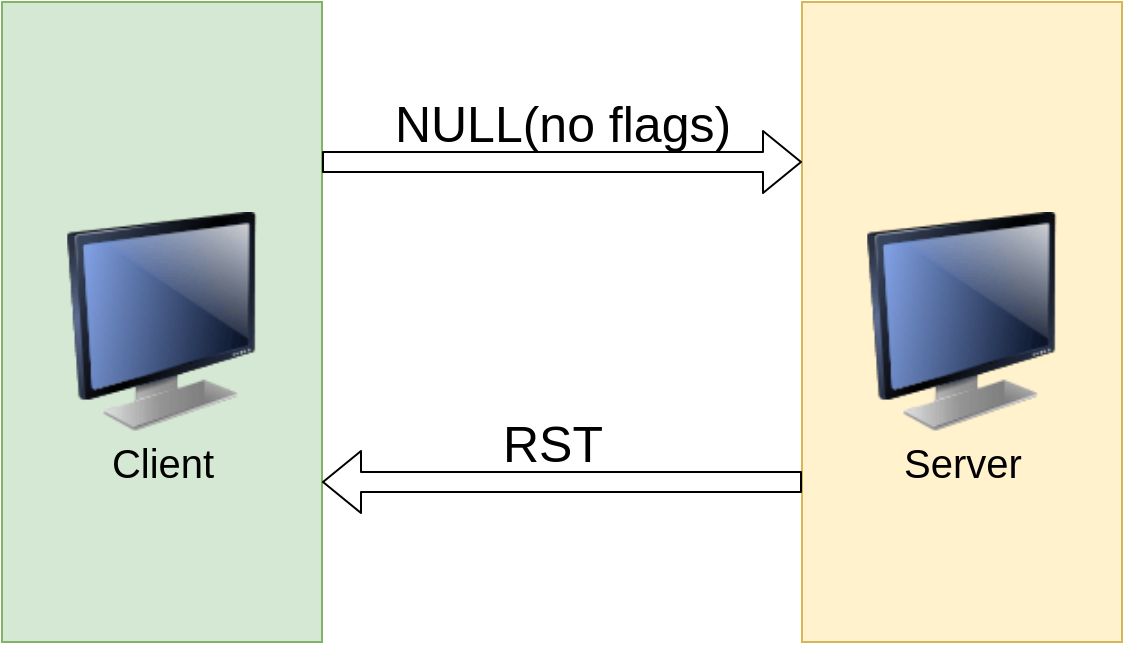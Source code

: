 <mxfile version="12.2.4" pages="1"><diagram id="_kNhwMv999cxUoDx4Da3" name="Page-1"><mxGraphModel dx="535" dy="516" grid="1" gridSize="10" guides="1" tooltips="1" connect="1" arrows="1" fold="1" page="0" pageScale="1" pageWidth="827" pageHeight="1169" math="0" shadow="0"><root><mxCell id="0"/><mxCell id="1" parent="0"/><mxCell id="6jXpU4frXlMFKdzDwznb-7" value="" style="rounded=0;whiteSpace=wrap;html=1;glass=0;shadow=0;sketch=0;fillColor=#fff2cc;strokeColor=#d6b656;" parent="1" vertex="1"><mxGeometry x="480" y="160" width="160" height="320" as="geometry"/></mxCell><mxCell id="6jXpU4frXlMFKdzDwznb-5" value="" style="rounded=0;whiteSpace=wrap;html=1;glass=0;shadow=0;sketch=0;fillColor=#d5e8d4;strokeColor=#82b366;" parent="1" vertex="1"><mxGeometry x="80" y="160" width="160" height="320" as="geometry"/></mxCell><mxCell id="6jXpU4frXlMFKdzDwznb-3" value="" style="image;html=1;image=img/lib/clip_art/computers/Monitor_128x128.png" parent="1" vertex="1"><mxGeometry x="110" y="265" width="100" height="110" as="geometry"/></mxCell><mxCell id="6jXpU4frXlMFKdzDwznb-6" value="" style="image;html=1;image=img/lib/clip_art/computers/Monitor_128x128.png" parent="1" vertex="1"><mxGeometry x="510" y="265" width="100" height="110" as="geometry"/></mxCell><mxCell id="6jXpU4frXlMFKdzDwznb-8" value="" style="shape=flexArrow;endArrow=classic;html=1;entryX=0;entryY=0.25;entryDx=0;entryDy=0;exitX=1;exitY=0.25;exitDx=0;exitDy=0;" parent="1" source="6jXpU4frXlMFKdzDwznb-5" target="6jXpU4frXlMFKdzDwznb-7" edge="1"><mxGeometry width="50" height="50" relative="1" as="geometry"><mxPoint x="260" y="260" as="sourcePoint"/><mxPoint x="460" y="240" as="targetPoint"/></mxGeometry></mxCell><mxCell id="6jXpU4frXlMFKdzDwznb-11" value="&lt;font style=&quot;font-size: 20px&quot;&gt;Client&lt;/font&gt;" style="text;html=1;align=center;verticalAlign=middle;resizable=0;points=[];autosize=1;" parent="1" vertex="1"><mxGeometry x="125" y="380" width="70" height="20" as="geometry"/></mxCell><mxCell id="6jXpU4frXlMFKdzDwznb-12" value="&lt;font style=&quot;font-size: 20px&quot;&gt;Server&lt;/font&gt;" style="text;html=1;align=center;verticalAlign=middle;resizable=0;points=[];autosize=1;" parent="1" vertex="1"><mxGeometry x="525" y="380" width="70" height="20" as="geometry"/></mxCell><mxCell id="6jXpU4frXlMFKdzDwznb-13" value="&lt;font style=&quot;font-size: 25px&quot;&gt;NULL(no flags)&lt;/font&gt;" style="text;html=1;align=center;verticalAlign=middle;resizable=0;points=[];autosize=1;" parent="1" vertex="1"><mxGeometry x="270" y="210" width="180" height="20" as="geometry"/></mxCell><mxCell id="6jXpU4frXlMFKdzDwznb-17" value="&lt;font style=&quot;font-size: 25px&quot;&gt;RST&lt;/font&gt;" style="text;html=1;align=center;verticalAlign=middle;resizable=0;points=[];autosize=1;" parent="1" vertex="1"><mxGeometry x="320" y="370" width="70" height="20" as="geometry"/></mxCell><mxCell id="6jXpU4frXlMFKdzDwznb-26" value="" style="shape=flexArrow;endArrow=classic;html=1;entryX=1;entryY=0.75;entryDx=0;entryDy=0;exitX=0;exitY=0.75;exitDx=0;exitDy=0;" parent="1" edge="1"><mxGeometry width="50" height="50" relative="1" as="geometry"><mxPoint x="480" y="400" as="sourcePoint"/><mxPoint x="240" y="400" as="targetPoint"/></mxGeometry></mxCell></root></mxGraphModel></diagram></mxfile>